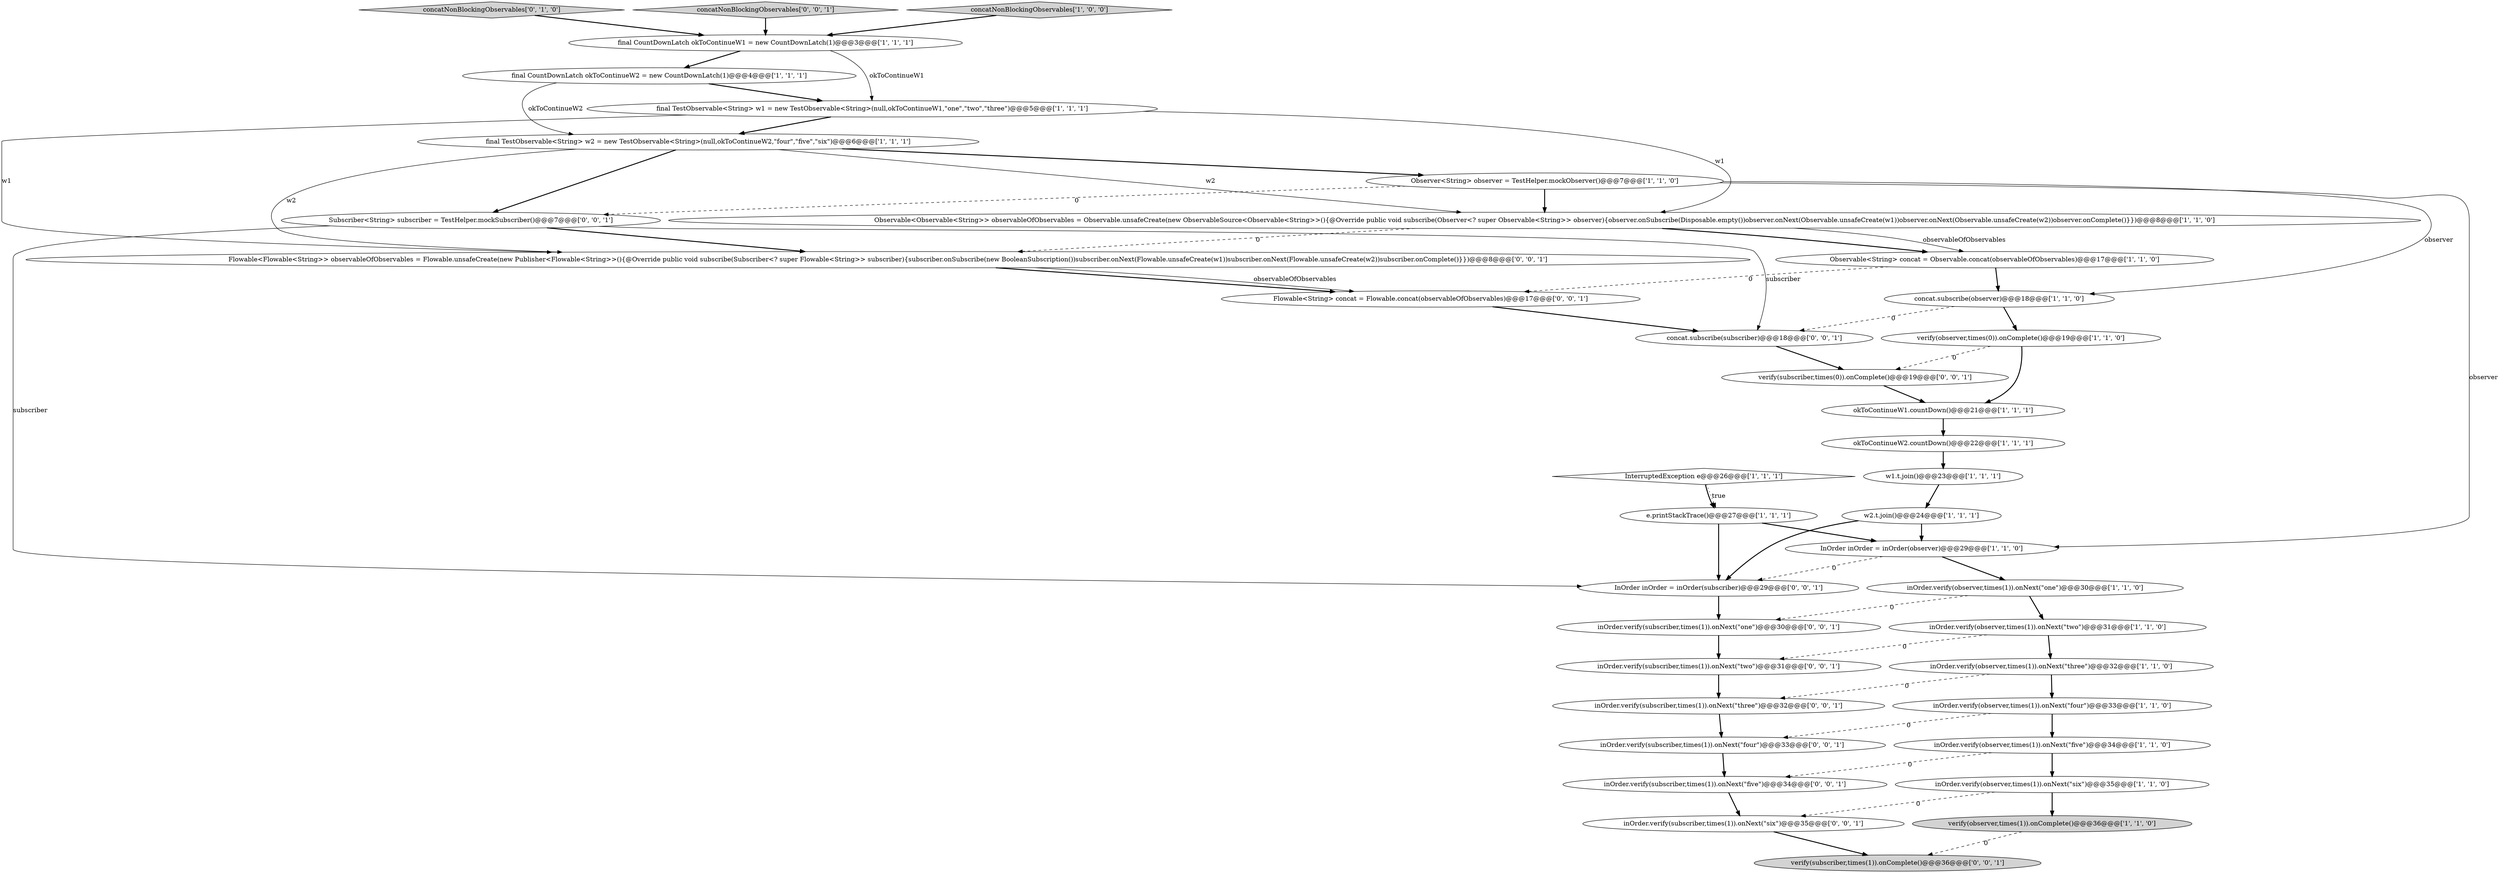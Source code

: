 digraph {
35 [style = filled, label = "verify(subscriber,times(0)).onComplete()@@@19@@@['0', '0', '1']", fillcolor = white, shape = ellipse image = "AAA0AAABBB3BBB"];
12 [style = filled, label = "final CountDownLatch okToContinueW2 = new CountDownLatch(1)@@@4@@@['1', '1', '1']", fillcolor = white, shape = ellipse image = "AAA0AAABBB1BBB"];
23 [style = filled, label = "inOrder.verify(observer,times(1)).onNext(\"two\")@@@31@@@['1', '1', '0']", fillcolor = white, shape = ellipse image = "AAA0AAABBB1BBB"];
30 [style = filled, label = "inOrder.verify(subscriber,times(1)).onNext(\"five\")@@@34@@@['0', '0', '1']", fillcolor = white, shape = ellipse image = "AAA0AAABBB3BBB"];
11 [style = filled, label = "Observable<Observable<String>> observableOfObservables = Observable.unsafeCreate(new ObservableSource<Observable<String>>(){@Override public void subscribe(Observer<? super Observable<String>> observer){observer.onSubscribe(Disposable.empty())observer.onNext(Observable.unsafeCreate(w1))observer.onNext(Observable.unsafeCreate(w2))observer.onComplete()}})@@@8@@@['1', '1', '0']", fillcolor = white, shape = ellipse image = "AAA0AAABBB1BBB"];
17 [style = filled, label = "Observer<String> observer = TestHelper.mockObserver()@@@7@@@['1', '1', '0']", fillcolor = white, shape = ellipse image = "AAA0AAABBB1BBB"];
5 [style = filled, label = "Observable<String> concat = Observable.concat(observableOfObservables)@@@17@@@['1', '1', '0']", fillcolor = white, shape = ellipse image = "AAA0AAABBB1BBB"];
24 [style = filled, label = "concatNonBlockingObservables['0', '1', '0']", fillcolor = lightgray, shape = diamond image = "AAA0AAABBB2BBB"];
1 [style = filled, label = "inOrder.verify(observer,times(1)).onNext(\"six\")@@@35@@@['1', '1', '0']", fillcolor = white, shape = ellipse image = "AAA0AAABBB1BBB"];
27 [style = filled, label = "inOrder.verify(subscriber,times(1)).onNext(\"four\")@@@33@@@['0', '0', '1']", fillcolor = white, shape = ellipse image = "AAA0AAABBB3BBB"];
6 [style = filled, label = "verify(observer,times(0)).onComplete()@@@19@@@['1', '1', '0']", fillcolor = white, shape = ellipse image = "AAA0AAABBB1BBB"];
16 [style = filled, label = "final TestObservable<String> w2 = new TestObservable<String>(null,okToContinueW2,\"four\",\"five\",\"six\")@@@6@@@['1', '1', '1']", fillcolor = white, shape = ellipse image = "AAA0AAABBB1BBB"];
20 [style = filled, label = "verify(observer,times(1)).onComplete()@@@36@@@['1', '1', '0']", fillcolor = lightgray, shape = ellipse image = "AAA0AAABBB1BBB"];
8 [style = filled, label = "e.printStackTrace()@@@27@@@['1', '1', '1']", fillcolor = white, shape = ellipse image = "AAA0AAABBB1BBB"];
0 [style = filled, label = "w2.t.join()@@@24@@@['1', '1', '1']", fillcolor = white, shape = ellipse image = "AAA0AAABBB1BBB"];
31 [style = filled, label = "Flowable<Flowable<String>> observableOfObservables = Flowable.unsafeCreate(new Publisher<Flowable<String>>(){@Override public void subscribe(Subscriber<? super Flowable<String>> subscriber){subscriber.onSubscribe(new BooleanSubscription())subscriber.onNext(Flowable.unsafeCreate(w1))subscriber.onNext(Flowable.unsafeCreate(w2))subscriber.onComplete()}})@@@8@@@['0', '0', '1']", fillcolor = white, shape = ellipse image = "AAA0AAABBB3BBB"];
22 [style = filled, label = "inOrder.verify(observer,times(1)).onNext(\"three\")@@@32@@@['1', '1', '0']", fillcolor = white, shape = ellipse image = "AAA0AAABBB1BBB"];
7 [style = filled, label = "okToContinueW1.countDown()@@@21@@@['1', '1', '1']", fillcolor = white, shape = ellipse image = "AAA0AAABBB1BBB"];
2 [style = filled, label = "okToContinueW2.countDown()@@@22@@@['1', '1', '1']", fillcolor = white, shape = ellipse image = "AAA0AAABBB1BBB"];
29 [style = filled, label = "inOrder.verify(subscriber,times(1)).onNext(\"two\")@@@31@@@['0', '0', '1']", fillcolor = white, shape = ellipse image = "AAA0AAABBB3BBB"];
25 [style = filled, label = "verify(subscriber,times(1)).onComplete()@@@36@@@['0', '0', '1']", fillcolor = lightgray, shape = ellipse image = "AAA0AAABBB3BBB"];
9 [style = filled, label = "InOrder inOrder = inOrder(observer)@@@29@@@['1', '1', '0']", fillcolor = white, shape = ellipse image = "AAA0AAABBB1BBB"];
15 [style = filled, label = "InterruptedException e@@@26@@@['1', '1', '1']", fillcolor = white, shape = diamond image = "AAA0AAABBB1BBB"];
26 [style = filled, label = "inOrder.verify(subscriber,times(1)).onNext(\"three\")@@@32@@@['0', '0', '1']", fillcolor = white, shape = ellipse image = "AAA0AAABBB3BBB"];
38 [style = filled, label = "inOrder.verify(subscriber,times(1)).onNext(\"one\")@@@30@@@['0', '0', '1']", fillcolor = white, shape = ellipse image = "AAA0AAABBB3BBB"];
4 [style = filled, label = "final CountDownLatch okToContinueW1 = new CountDownLatch(1)@@@3@@@['1', '1', '1']", fillcolor = white, shape = ellipse image = "AAA0AAABBB1BBB"];
32 [style = filled, label = "concat.subscribe(subscriber)@@@18@@@['0', '0', '1']", fillcolor = white, shape = ellipse image = "AAA0AAABBB3BBB"];
36 [style = filled, label = "inOrder.verify(subscriber,times(1)).onNext(\"six\")@@@35@@@['0', '0', '1']", fillcolor = white, shape = ellipse image = "AAA0AAABBB3BBB"];
13 [style = filled, label = "final TestObservable<String> w1 = new TestObservable<String>(null,okToContinueW1,\"one\",\"two\",\"three\")@@@5@@@['1', '1', '1']", fillcolor = white, shape = ellipse image = "AAA0AAABBB1BBB"];
28 [style = filled, label = "Subscriber<String> subscriber = TestHelper.mockSubscriber()@@@7@@@['0', '0', '1']", fillcolor = white, shape = ellipse image = "AAA0AAABBB3BBB"];
37 [style = filled, label = "Flowable<String> concat = Flowable.concat(observableOfObservables)@@@17@@@['0', '0', '1']", fillcolor = white, shape = ellipse image = "AAA0AAABBB3BBB"];
19 [style = filled, label = "inOrder.verify(observer,times(1)).onNext(\"one\")@@@30@@@['1', '1', '0']", fillcolor = white, shape = ellipse image = "AAA0AAABBB1BBB"];
10 [style = filled, label = "inOrder.verify(observer,times(1)).onNext(\"four\")@@@33@@@['1', '1', '0']", fillcolor = white, shape = ellipse image = "AAA0AAABBB1BBB"];
21 [style = filled, label = "concat.subscribe(observer)@@@18@@@['1', '1', '0']", fillcolor = white, shape = ellipse image = "AAA0AAABBB1BBB"];
34 [style = filled, label = "InOrder inOrder = inOrder(subscriber)@@@29@@@['0', '0', '1']", fillcolor = white, shape = ellipse image = "AAA0AAABBB3BBB"];
33 [style = filled, label = "concatNonBlockingObservables['0', '0', '1']", fillcolor = lightgray, shape = diamond image = "AAA0AAABBB3BBB"];
14 [style = filled, label = "inOrder.verify(observer,times(1)).onNext(\"five\")@@@34@@@['1', '1', '0']", fillcolor = white, shape = ellipse image = "AAA0AAABBB1BBB"];
3 [style = filled, label = "w1.t.join()@@@23@@@['1', '1', '1']", fillcolor = white, shape = ellipse image = "AAA0AAABBB1BBB"];
18 [style = filled, label = "concatNonBlockingObservables['1', '0', '0']", fillcolor = lightgray, shape = diamond image = "AAA0AAABBB1BBB"];
13->11 [style = solid, label="w1"];
28->31 [style = bold, label=""];
9->19 [style = bold, label=""];
23->22 [style = bold, label=""];
11->31 [style = dashed, label="0"];
1->36 [style = dashed, label="0"];
17->21 [style = solid, label="observer"];
31->37 [style = bold, label=""];
8->9 [style = bold, label=""];
28->32 [style = solid, label="subscriber"];
33->4 [style = bold, label=""];
18->4 [style = bold, label=""];
16->31 [style = solid, label="w2"];
20->25 [style = dashed, label="0"];
4->13 [style = solid, label="okToContinueW1"];
24->4 [style = bold, label=""];
38->29 [style = bold, label=""];
0->9 [style = bold, label=""];
16->11 [style = solid, label="w2"];
19->38 [style = dashed, label="0"];
19->23 [style = bold, label=""];
37->32 [style = bold, label=""];
12->16 [style = solid, label="okToContinueW2"];
35->7 [style = bold, label=""];
26->27 [style = bold, label=""];
8->34 [style = bold, label=""];
13->31 [style = solid, label="w1"];
14->30 [style = dashed, label="0"];
12->13 [style = bold, label=""];
2->3 [style = bold, label=""];
14->1 [style = bold, label=""];
34->38 [style = bold, label=""];
11->5 [style = solid, label="observableOfObservables"];
15->8 [style = dotted, label="true"];
21->32 [style = dashed, label="0"];
32->35 [style = bold, label=""];
9->34 [style = dashed, label="0"];
5->21 [style = bold, label=""];
13->16 [style = bold, label=""];
5->37 [style = dashed, label="0"];
3->0 [style = bold, label=""];
10->27 [style = dashed, label="0"];
27->30 [style = bold, label=""];
28->34 [style = solid, label="subscriber"];
4->12 [style = bold, label=""];
17->11 [style = bold, label=""];
23->29 [style = dashed, label="0"];
16->28 [style = bold, label=""];
6->35 [style = dashed, label="0"];
31->37 [style = solid, label="observableOfObservables"];
22->26 [style = dashed, label="0"];
16->17 [style = bold, label=""];
6->7 [style = bold, label=""];
1->20 [style = bold, label=""];
17->28 [style = dashed, label="0"];
0->34 [style = bold, label=""];
21->6 [style = bold, label=""];
15->8 [style = bold, label=""];
22->10 [style = bold, label=""];
30->36 [style = bold, label=""];
10->14 [style = bold, label=""];
17->9 [style = solid, label="observer"];
11->5 [style = bold, label=""];
36->25 [style = bold, label=""];
29->26 [style = bold, label=""];
7->2 [style = bold, label=""];
}
